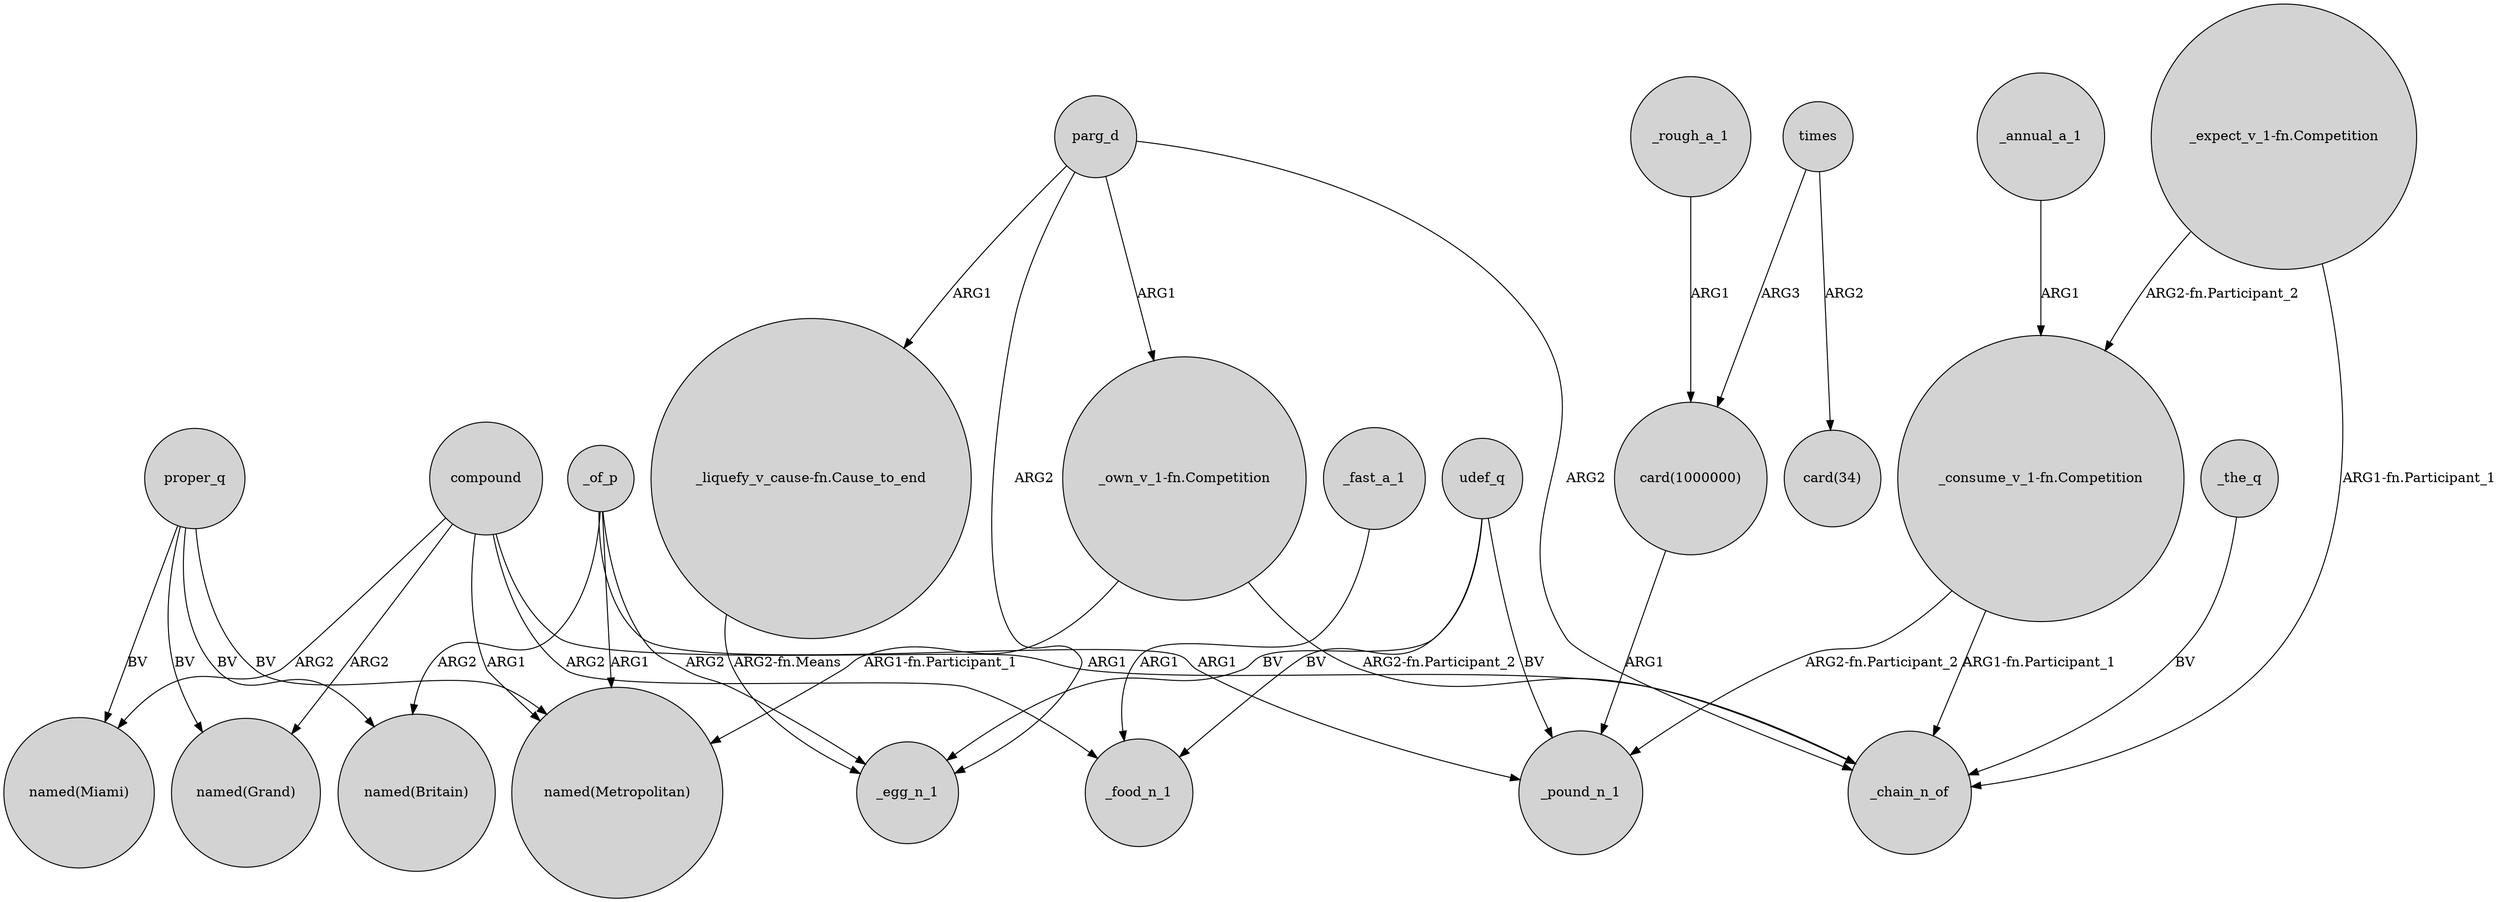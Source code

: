 digraph {
	node [shape=circle style=filled]
	proper_q -> "named(Metropolitan)" [label=BV]
	proper_q -> "named(Miami)" [label=BV]
	_of_p -> _pound_n_1 [label=ARG1]
	udef_q -> _pound_n_1 [label=BV]
	"_expect_v_1-fn.Competition" -> "_consume_v_1-fn.Competition" [label="ARG2-fn.Participant_2"]
	parg_d -> _chain_n_of [label=ARG2]
	compound -> _chain_n_of [label=ARG1]
	parg_d -> "_own_v_1-fn.Competition" [label=ARG1]
	_fast_a_1 -> _food_n_1 [label=ARG1]
	_of_p -> "named(Britain)" [label=ARG2]
	times -> "card(1000000)" [label=ARG3]
	compound -> "named(Metropolitan)" [label=ARG1]
	_annual_a_1 -> "_consume_v_1-fn.Competition" [label=ARG1]
	"_consume_v_1-fn.Competition" -> _pound_n_1 [label="ARG2-fn.Participant_2"]
	"_own_v_1-fn.Competition" -> _chain_n_of [label="ARG2-fn.Participant_2"]
	proper_q -> "named(Grand)" [label=BV]
	compound -> "named(Miami)" [label=ARG2]
	_of_p -> "named(Metropolitan)" [label=ARG1]
	"_consume_v_1-fn.Competition" -> _chain_n_of [label="ARG1-fn.Participant_1"]
	udef_q -> _egg_n_1 [label=BV]
	_rough_a_1 -> "card(1000000)" [label=ARG1]
	parg_d -> _egg_n_1 [label=ARG2]
	"card(1000000)" -> _pound_n_1 [label=ARG1]
	proper_q -> "named(Britain)" [label=BV]
	compound -> _food_n_1 [label=ARG2]
	_of_p -> _egg_n_1 [label=ARG2]
	udef_q -> _food_n_1 [label=BV]
	_the_q -> _chain_n_of [label=BV]
	"_liquefy_v_cause-fn.Cause_to_end" -> _egg_n_1 [label="ARG2-fn.Means"]
	compound -> "named(Grand)" [label=ARG2]
	"_expect_v_1-fn.Competition" -> _chain_n_of [label="ARG1-fn.Participant_1"]
	parg_d -> "_liquefy_v_cause-fn.Cause_to_end" [label=ARG1]
	"_own_v_1-fn.Competition" -> "named(Metropolitan)" [label="ARG1-fn.Participant_1"]
	times -> "card(34)" [label=ARG2]
}
